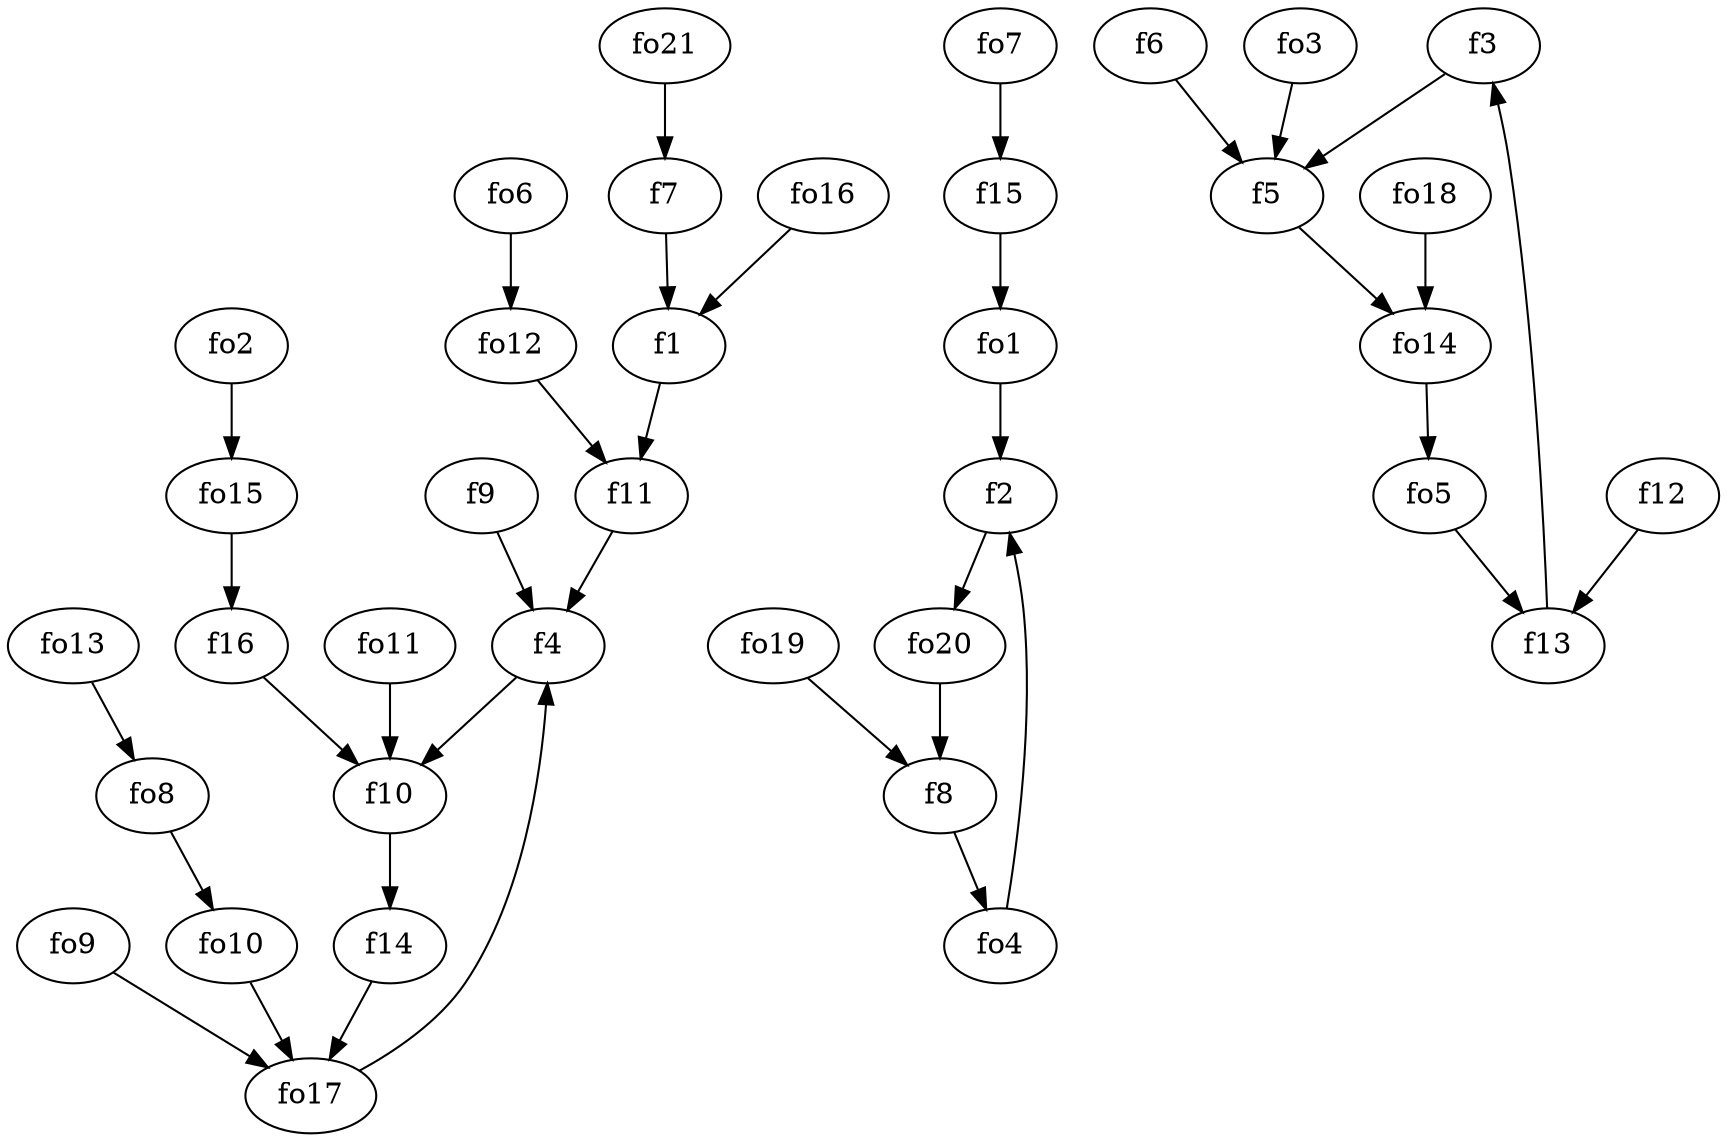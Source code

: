 strict digraph  {
f1;
f2;
f3;
f4;
f5;
f6;
f7;
f8;
f9;
f10;
f11;
f12;
f13;
f14;
f15;
f16;
fo1;
fo2;
fo3;
fo4;
fo5;
fo6;
fo7;
fo8;
fo9;
fo10;
fo11;
fo12;
fo13;
fo14;
fo15;
fo16;
fo17;
fo18;
fo19;
fo20;
fo21;
f1 -> f11  [weight=2];
f2 -> fo20  [weight=2];
f3 -> f5  [weight=2];
f4 -> f10  [weight=2];
f5 -> fo14  [weight=2];
f6 -> f5  [weight=2];
f7 -> f1  [weight=2];
f8 -> fo4  [weight=2];
f9 -> f4  [weight=2];
f10 -> f14  [weight=2];
f11 -> f4  [weight=2];
f12 -> f13  [weight=2];
f13 -> f3  [weight=2];
f14 -> fo17  [weight=2];
f15 -> fo1  [weight=2];
f16 -> f10  [weight=2];
fo1 -> f2  [weight=2];
fo2 -> fo15  [weight=2];
fo3 -> f5  [weight=2];
fo4 -> f2  [weight=2];
fo5 -> f13  [weight=2];
fo6 -> fo12  [weight=2];
fo7 -> f15  [weight=2];
fo8 -> fo10  [weight=2];
fo9 -> fo17  [weight=2];
fo10 -> fo17  [weight=2];
fo11 -> f10  [weight=2];
fo12 -> f11  [weight=2];
fo13 -> fo8  [weight=2];
fo14 -> fo5  [weight=2];
fo15 -> f16  [weight=2];
fo16 -> f1  [weight=2];
fo17 -> f4  [weight=2];
fo18 -> fo14  [weight=2];
fo19 -> f8  [weight=2];
fo20 -> f8  [weight=2];
fo21 -> f7  [weight=2];
}

